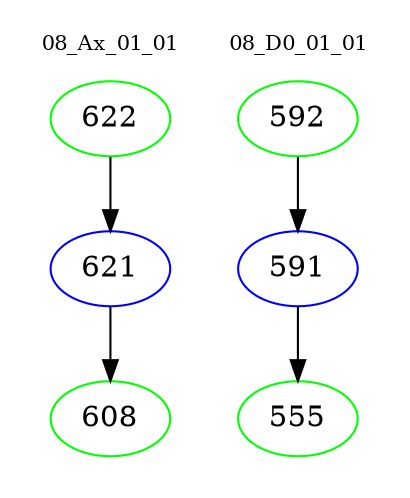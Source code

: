 digraph{
subgraph cluster_0 {
color = white
label = "08_Ax_01_01";
fontsize=10;
T0_622 [label="622", color="green"]
T0_622 -> T0_621 [color="black"]
T0_621 [label="621", color="blue"]
T0_621 -> T0_608 [color="black"]
T0_608 [label="608", color="green"]
}
subgraph cluster_1 {
color = white
label = "08_D0_01_01";
fontsize=10;
T1_592 [label="592", color="green"]
T1_592 -> T1_591 [color="black"]
T1_591 [label="591", color="blue"]
T1_591 -> T1_555 [color="black"]
T1_555 [label="555", color="green"]
}
}
